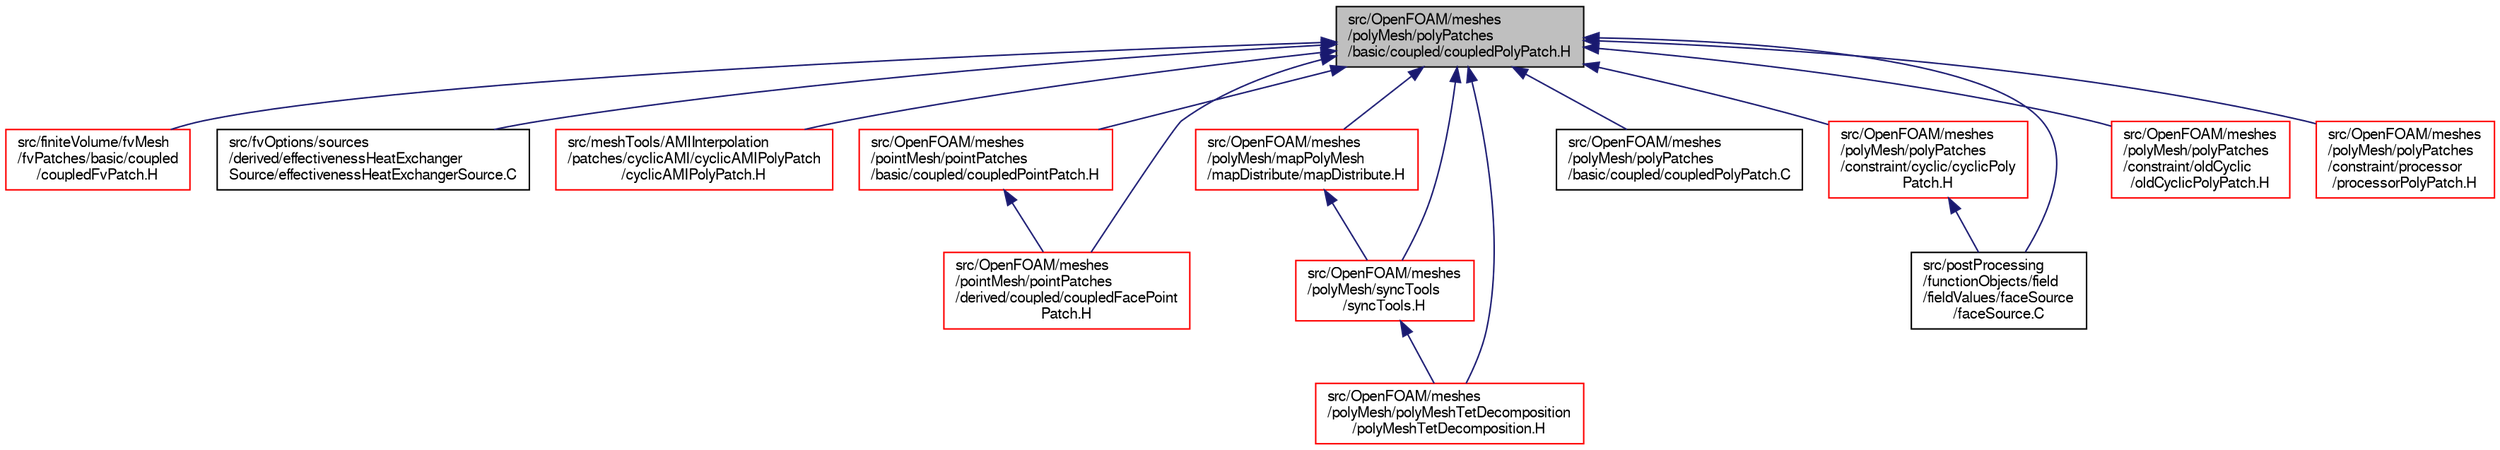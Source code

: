 digraph "src/OpenFOAM/meshes/polyMesh/polyPatches/basic/coupled/coupledPolyPatch.H"
{
  bgcolor="transparent";
  edge [fontname="FreeSans",fontsize="10",labelfontname="FreeSans",labelfontsize="10"];
  node [fontname="FreeSans",fontsize="10",shape=record];
  Node156 [label="src/OpenFOAM/meshes\l/polyMesh/polyPatches\l/basic/coupled/coupledPolyPatch.H",height=0.2,width=0.4,color="black", fillcolor="grey75", style="filled", fontcolor="black"];
  Node156 -> Node157 [dir="back",color="midnightblue",fontsize="10",style="solid",fontname="FreeSans"];
  Node157 [label="src/finiteVolume/fvMesh\l/fvPatches/basic/coupled\l/coupledFvPatch.H",height=0.2,width=0.4,color="red",URL="$a03572.html"];
  Node156 -> Node292 [dir="back",color="midnightblue",fontsize="10",style="solid",fontname="FreeSans"];
  Node292 [label="src/fvOptions/sources\l/derived/effectivenessHeatExchanger\lSource/effectivenessHeatExchangerSource.C",height=0.2,width=0.4,color="black",URL="$a04646.html"];
  Node156 -> Node293 [dir="back",color="midnightblue",fontsize="10",style="solid",fontname="FreeSans"];
  Node293 [label="src/meshTools/AMIInterpolation\l/patches/cyclicAMI/cyclicAMIPolyPatch\l/cyclicAMIPolyPatch.H",height=0.2,width=0.4,color="red",URL="$a07403.html"];
  Node156 -> Node313 [dir="back",color="midnightblue",fontsize="10",style="solid",fontname="FreeSans"];
  Node313 [label="src/OpenFOAM/meshes\l/pointMesh/pointPatches\l/basic/coupled/coupledPointPatch.H",height=0.2,width=0.4,color="red",URL="$a11426.html"];
  Node313 -> Node344 [dir="back",color="midnightblue",fontsize="10",style="solid",fontname="FreeSans"];
  Node344 [label="src/OpenFOAM/meshes\l/pointMesh/pointPatches\l/derived/coupled/coupledFacePoint\lPatch.H",height=0.2,width=0.4,color="red",URL="$a11492.html"];
  Node156 -> Node344 [dir="back",color="midnightblue",fontsize="10",style="solid",fontname="FreeSans"];
  Node156 -> Node356 [dir="back",color="midnightblue",fontsize="10",style="solid",fontname="FreeSans"];
  Node356 [label="src/OpenFOAM/meshes\l/polyMesh/mapPolyMesh\l/mapDistribute/mapDistribute.H",height=0.2,width=0.4,color="red",URL="$a11576.html"];
  Node356 -> Node459 [dir="back",color="midnightblue",fontsize="10",style="solid",fontname="FreeSans"];
  Node459 [label="src/OpenFOAM/meshes\l/polyMesh/syncTools\l/syncTools.H",height=0.2,width=0.4,color="red",URL="$a11768.html"];
  Node459 -> Node503 [dir="back",color="midnightblue",fontsize="10",style="solid",fontname="FreeSans"];
  Node503 [label="src/OpenFOAM/meshes\l/polyMesh/polyMeshTetDecomposition\l/polyMeshTetDecomposition.H",height=0.2,width=0.4,color="red",URL="$a11657.html"];
  Node156 -> Node503 [dir="back",color="midnightblue",fontsize="10",style="solid",fontname="FreeSans"];
  Node156 -> Node738 [dir="back",color="midnightblue",fontsize="10",style="solid",fontname="FreeSans"];
  Node738 [label="src/OpenFOAM/meshes\l/polyMesh/polyPatches\l/basic/coupled/coupledPolyPatch.C",height=0.2,width=0.4,color="black",URL="$a11672.html"];
  Node156 -> Node739 [dir="back",color="midnightblue",fontsize="10",style="solid",fontname="FreeSans"];
  Node739 [label="src/OpenFOAM/meshes\l/polyMesh/polyPatches\l/constraint/cyclic/cyclicPoly\lPatch.H",height=0.2,width=0.4,color="red",URL="$a11687.html"];
  Node739 -> Node754 [dir="back",color="midnightblue",fontsize="10",style="solid",fontname="FreeSans"];
  Node754 [label="src/postProcessing\l/functionObjects/field\l/fieldValues/faceSource\l/faceSource.C",height=0.2,width=0.4,color="black",URL="$a13289.html"];
  Node156 -> Node756 [dir="back",color="midnightblue",fontsize="10",style="solid",fontname="FreeSans"];
  Node756 [label="src/OpenFOAM/meshes\l/polyMesh/polyPatches\l/constraint/oldCyclic\l/oldCyclicPolyPatch.H",height=0.2,width=0.4,color="red",URL="$a11711.html"];
  Node156 -> Node758 [dir="back",color="midnightblue",fontsize="10",style="solid",fontname="FreeSans"];
  Node758 [label="src/OpenFOAM/meshes\l/polyMesh/polyPatches\l/constraint/processor\l/processorPolyPatch.H",height=0.2,width=0.4,color="red",URL="$a11717.html"];
  Node156 -> Node459 [dir="back",color="midnightblue",fontsize="10",style="solid",fontname="FreeSans"];
  Node156 -> Node754 [dir="back",color="midnightblue",fontsize="10",style="solid",fontname="FreeSans"];
}
